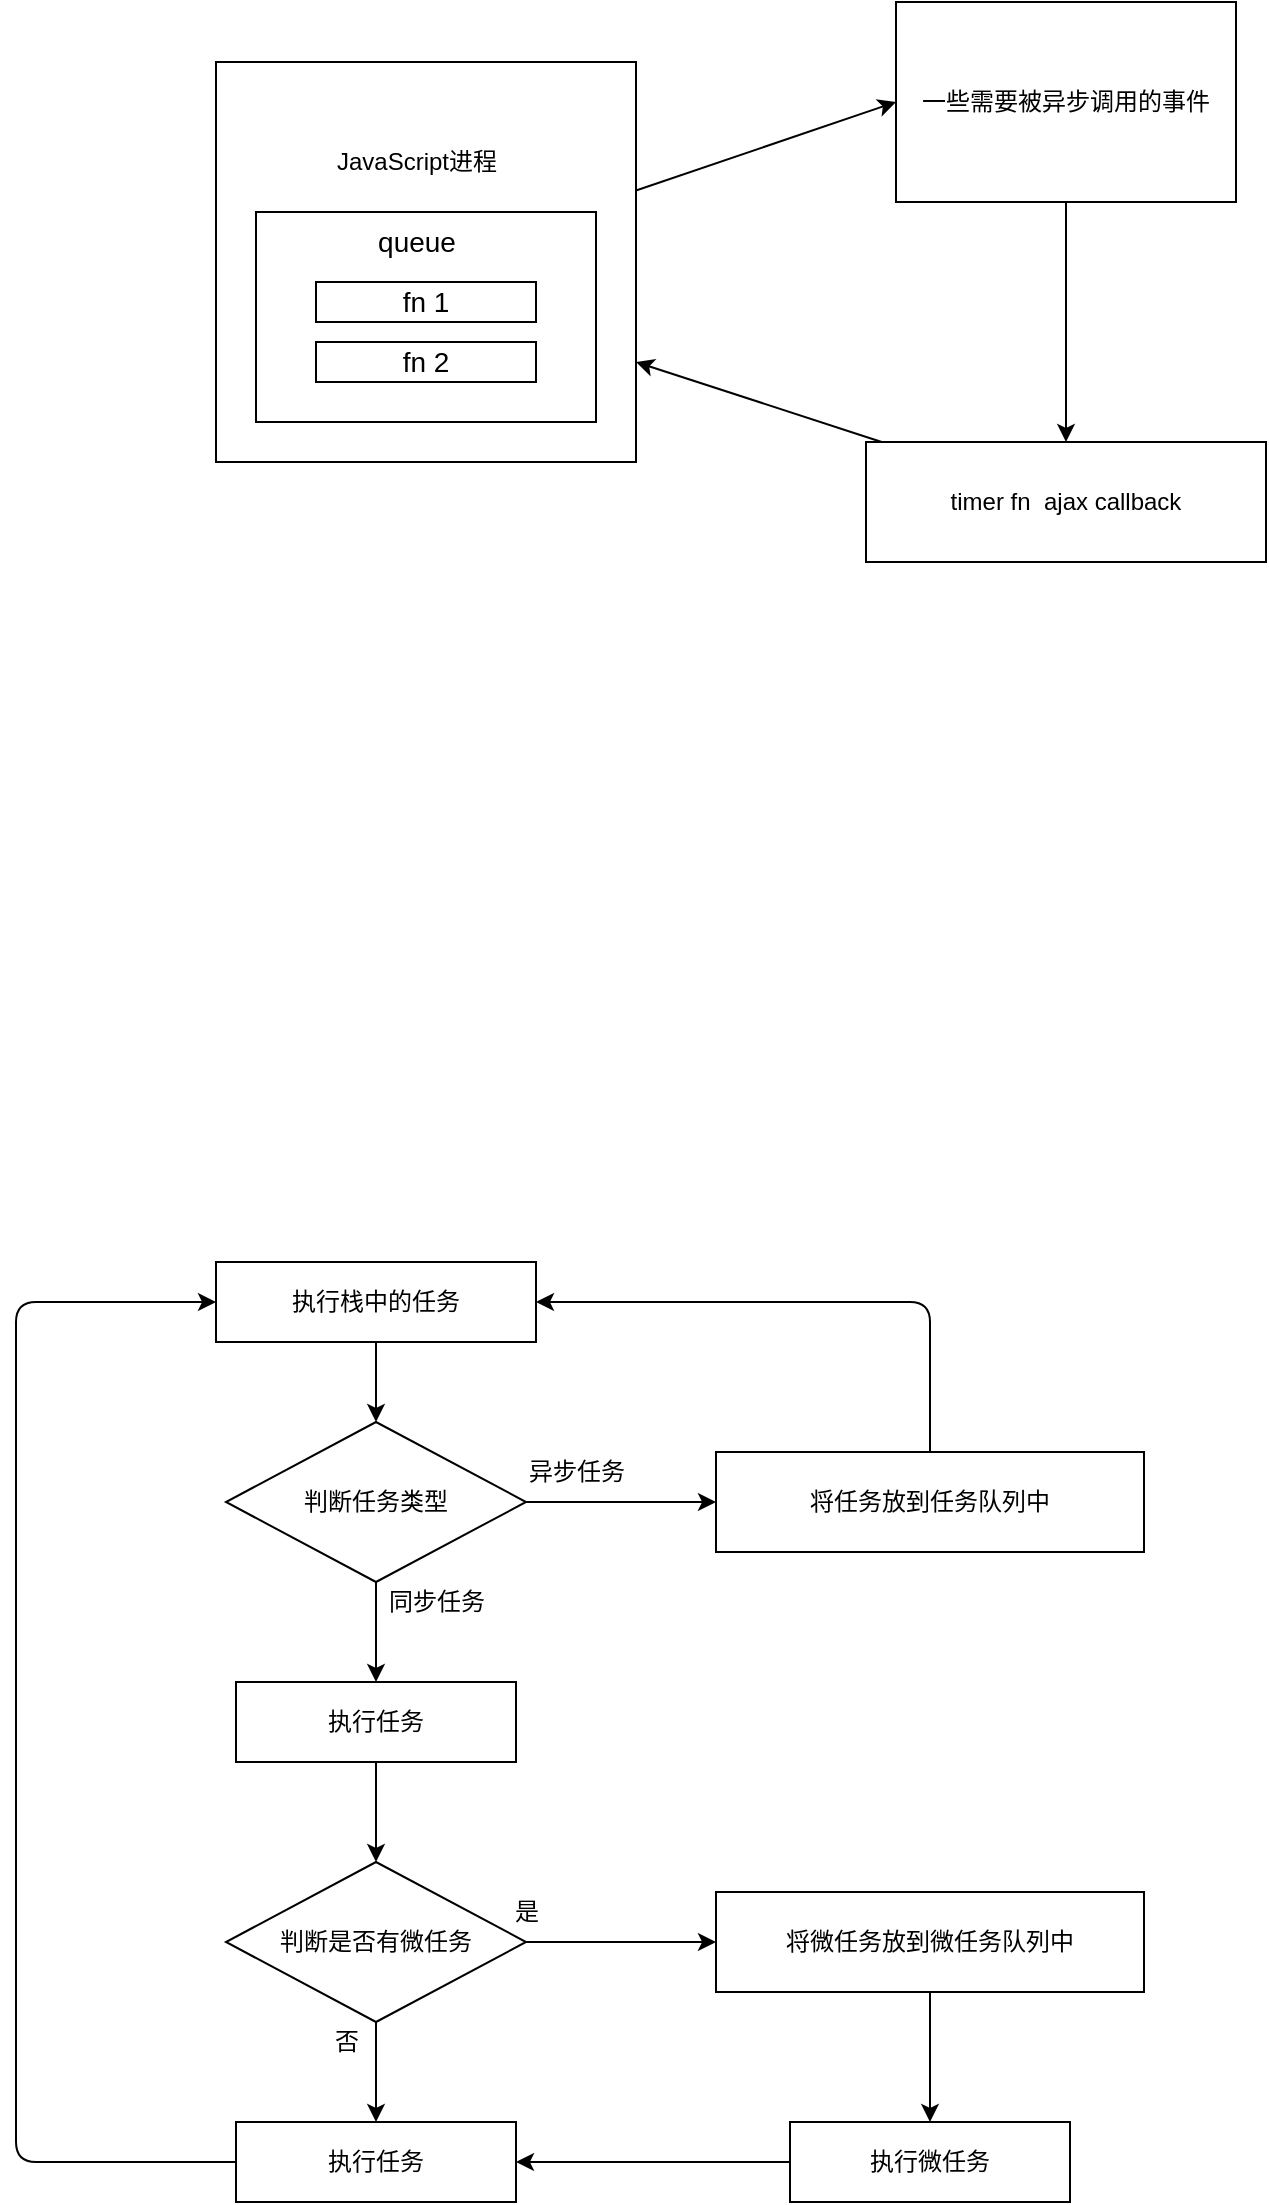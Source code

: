 <mxfile>
    <diagram id="8emobdX7rdp4iD7FGrGk" name="Page-1">
        <mxGraphModel dx="951" dy="596" grid="0" gridSize="10" guides="1" tooltips="1" connect="1" arrows="1" fold="1" page="1" pageScale="1" pageWidth="827" pageHeight="1169" math="0" shadow="0">
            <root>
                <mxCell id="0"/>
                <mxCell id="1" parent="0"/>
                <mxCell id="14" style="edgeStyle=none;html=1;entryX=0;entryY=0.5;entryDx=0;entryDy=0;fontSize=14;" edge="1" parent="1" source="2" target="4">
                    <mxGeometry relative="1" as="geometry"/>
                </mxCell>
                <mxCell id="2" value="" style="whiteSpace=wrap;html=1;" vertex="1" parent="1">
                    <mxGeometry x="160" y="90" width="210" height="200" as="geometry"/>
                </mxCell>
                <mxCell id="3" value="JavaScript进程" style="text;html=1;align=center;verticalAlign=middle;resizable=0;points=[];autosize=1;strokeColor=none;fillColor=none;" vertex="1" parent="1">
                    <mxGeometry x="210" y="130" width="100" height="20" as="geometry"/>
                </mxCell>
                <mxCell id="15" style="edgeStyle=none;html=1;entryX=0.5;entryY=0;entryDx=0;entryDy=0;fontSize=14;" edge="1" parent="1" source="4" target="6">
                    <mxGeometry relative="1" as="geometry"/>
                </mxCell>
                <mxCell id="4" value="一些需要被异步调用的事件" style="whiteSpace=wrap;html=1;" vertex="1" parent="1">
                    <mxGeometry x="500" y="60" width="170" height="100" as="geometry"/>
                </mxCell>
                <mxCell id="16" style="edgeStyle=none;html=1;entryX=1;entryY=0.75;entryDx=0;entryDy=0;fontSize=14;" edge="1" parent="1" source="6" target="2">
                    <mxGeometry relative="1" as="geometry"/>
                </mxCell>
                <mxCell id="6" value="timer fn&amp;nbsp; ajax callback" style="whiteSpace=wrap;html=1;" vertex="1" parent="1">
                    <mxGeometry x="485" y="280" width="200" height="60" as="geometry"/>
                </mxCell>
                <mxCell id="7" value="" style="whiteSpace=wrap;html=1;" vertex="1" parent="1">
                    <mxGeometry x="180" y="165" width="170" height="105" as="geometry"/>
                </mxCell>
                <mxCell id="8" value="queue" style="text;html=1;align=center;verticalAlign=middle;resizable=0;points=[];autosize=1;strokeColor=none;fillColor=none;fontSize=14;" vertex="1" parent="1">
                    <mxGeometry x="235" y="170" width="50" height="20" as="geometry"/>
                </mxCell>
                <mxCell id="9" value="fn 1" style="whiteSpace=wrap;html=1;fontSize=14;fillColor=none;" vertex="1" parent="1">
                    <mxGeometry x="210" y="200" width="110" height="20" as="geometry"/>
                </mxCell>
                <mxCell id="12" value="fn 2" style="whiteSpace=wrap;html=1;fontSize=14;fillColor=none;" vertex="1" parent="1">
                    <mxGeometry x="210" y="230" width="110" height="20" as="geometry"/>
                </mxCell>
                <mxCell id="36" style="edgeStyle=none;html=1;entryX=0.5;entryY=0;entryDx=0;entryDy=0;" edge="1" parent="1" source="17" target="21">
                    <mxGeometry relative="1" as="geometry"/>
                </mxCell>
                <mxCell id="17" value="执行栈中的任务" style="whiteSpace=wrap;html=1;" vertex="1" parent="1">
                    <mxGeometry x="160" y="690" width="160" height="40" as="geometry"/>
                </mxCell>
                <mxCell id="24" style="edgeStyle=none;html=1;" edge="1" parent="1" source="21">
                    <mxGeometry relative="1" as="geometry">
                        <mxPoint x="410" y="810" as="targetPoint"/>
                    </mxGeometry>
                </mxCell>
                <mxCell id="26" style="edgeStyle=none;html=1;entryX=0.5;entryY=0;entryDx=0;entryDy=0;" edge="1" parent="1" source="21" target="25">
                    <mxGeometry relative="1" as="geometry"/>
                </mxCell>
                <mxCell id="21" value="判断任务类型" style="rhombus;whiteSpace=wrap;html=1;" vertex="1" parent="1">
                    <mxGeometry x="165" y="770" width="150" height="80" as="geometry"/>
                </mxCell>
                <mxCell id="51" style="edgeStyle=none;html=1;entryX=1;entryY=0.5;entryDx=0;entryDy=0;" edge="1" parent="1" source="22" target="17">
                    <mxGeometry relative="1" as="geometry">
                        <Array as="points">
                            <mxPoint x="517" y="710"/>
                        </Array>
                    </mxGeometry>
                </mxCell>
                <mxCell id="22" value="将任务放到任务队列中" style="whiteSpace=wrap;html=1;" vertex="1" parent="1">
                    <mxGeometry x="410" y="785" width="214" height="50" as="geometry"/>
                </mxCell>
                <mxCell id="27" style="edgeStyle=none;html=1;" edge="1" parent="1" source="25">
                    <mxGeometry relative="1" as="geometry">
                        <mxPoint x="240" y="990" as="targetPoint"/>
                    </mxGeometry>
                </mxCell>
                <mxCell id="25" value="执行任务" style="whiteSpace=wrap;html=1;" vertex="1" parent="1">
                    <mxGeometry x="170" y="900" width="140" height="40" as="geometry"/>
                </mxCell>
                <mxCell id="35" style="edgeStyle=none;html=1;entryX=0.5;entryY=0;entryDx=0;entryDy=0;" edge="1" parent="1" source="29" target="31">
                    <mxGeometry relative="1" as="geometry"/>
                </mxCell>
                <mxCell id="40" style="edgeStyle=none;html=1;entryX=0;entryY=0.5;entryDx=0;entryDy=0;" edge="1" parent="1" source="29" target="39">
                    <mxGeometry relative="1" as="geometry"/>
                </mxCell>
                <mxCell id="29" value="判断是否有微任务" style="rhombus;whiteSpace=wrap;html=1;" vertex="1" parent="1">
                    <mxGeometry x="165" y="990" width="150" height="80" as="geometry"/>
                </mxCell>
                <mxCell id="45" style="edgeStyle=none;html=1;entryX=0;entryY=0.5;entryDx=0;entryDy=0;" edge="1" parent="1" source="31" target="17">
                    <mxGeometry relative="1" as="geometry">
                        <mxPoint x="120" y="790" as="targetPoint"/>
                        <Array as="points">
                            <mxPoint x="60" y="1140"/>
                            <mxPoint x="60" y="710"/>
                        </Array>
                    </mxGeometry>
                </mxCell>
                <mxCell id="31" value="执行任务" style="whiteSpace=wrap;html=1;" vertex="1" parent="1">
                    <mxGeometry x="170" y="1120" width="140" height="40" as="geometry"/>
                </mxCell>
                <mxCell id="41" style="edgeStyle=none;html=1;" edge="1" parent="1" source="39">
                    <mxGeometry relative="1" as="geometry">
                        <mxPoint x="517" y="1120" as="targetPoint"/>
                    </mxGeometry>
                </mxCell>
                <mxCell id="39" value="将微任务放到微任务队列中" style="whiteSpace=wrap;html=1;" vertex="1" parent="1">
                    <mxGeometry x="410" y="1005" width="214" height="50" as="geometry"/>
                </mxCell>
                <mxCell id="43" style="edgeStyle=none;html=1;entryX=1;entryY=0.5;entryDx=0;entryDy=0;" edge="1" parent="1" source="42" target="31">
                    <mxGeometry relative="1" as="geometry"/>
                </mxCell>
                <mxCell id="42" value="执行微任务" style="whiteSpace=wrap;html=1;" vertex="1" parent="1">
                    <mxGeometry x="447" y="1120" width="140" height="40" as="geometry"/>
                </mxCell>
                <mxCell id="46" value="异步任务" style="text;html=1;align=center;verticalAlign=middle;resizable=0;points=[];autosize=1;strokeColor=none;fillColor=none;" vertex="1" parent="1">
                    <mxGeometry x="310" y="785" width="60" height="20" as="geometry"/>
                </mxCell>
                <mxCell id="48" value="同步任务" style="text;html=1;align=center;verticalAlign=middle;resizable=0;points=[];autosize=1;strokeColor=none;fillColor=none;" vertex="1" parent="1">
                    <mxGeometry x="240" y="850" width="60" height="20" as="geometry"/>
                </mxCell>
                <mxCell id="49" value="是" style="text;html=1;align=center;verticalAlign=middle;resizable=0;points=[];autosize=1;strokeColor=none;fillColor=none;" vertex="1" parent="1">
                    <mxGeometry x="300" y="1005" width="30" height="20" as="geometry"/>
                </mxCell>
                <mxCell id="50" value="否" style="text;html=1;align=center;verticalAlign=middle;resizable=0;points=[];autosize=1;strokeColor=none;fillColor=none;" vertex="1" parent="1">
                    <mxGeometry x="210" y="1070" width="30" height="20" as="geometry"/>
                </mxCell>
            </root>
        </mxGraphModel>
    </diagram>
</mxfile>